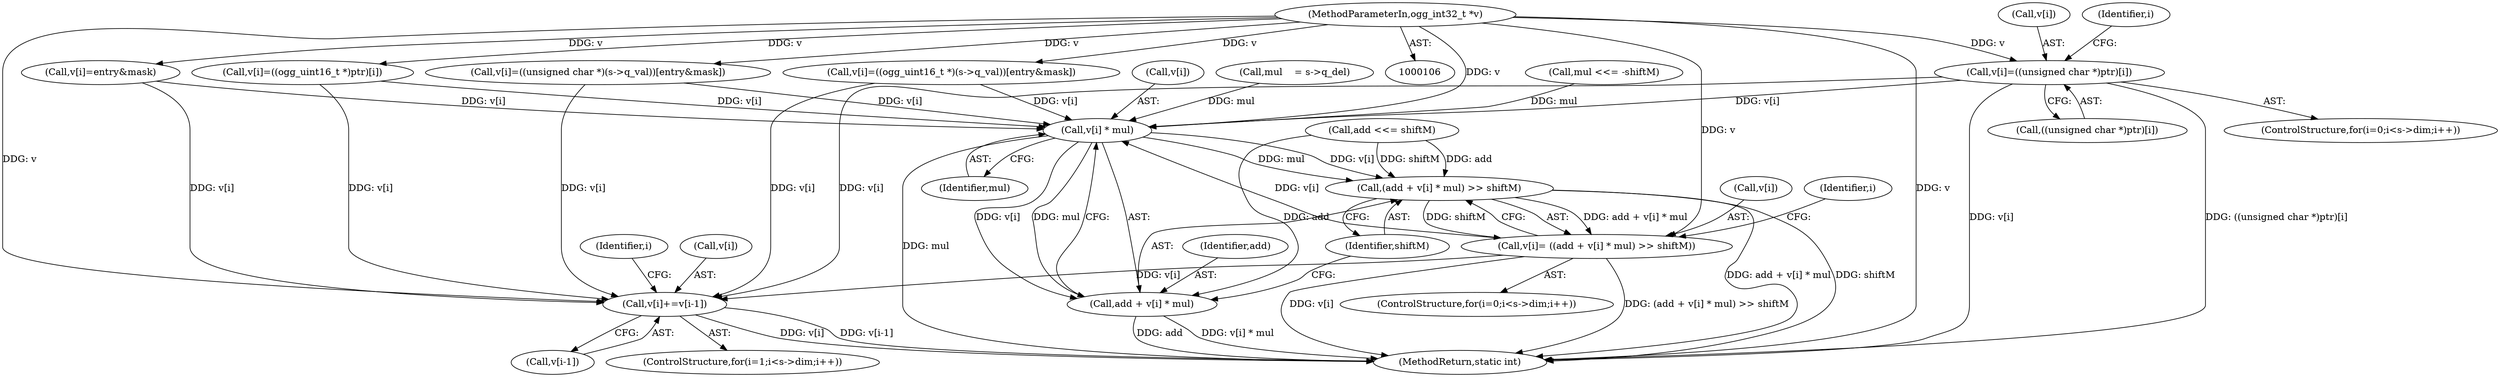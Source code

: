 digraph "1_Android_eeb4e45d5683f88488c083ecf142dc89bc3f0b47_1@array" {
"1000264" [label="(Call,v[i]=((unsigned char *)ptr)[i])"];
"1000109" [label="(MethodParameterIn,ogg_int32_t *v)"];
"1000376" [label="(Call,v[i] * mul)"];
"1000373" [label="(Call,(add + v[i] * mul) >> shiftM)"];
"1000369" [label="(Call,v[i]= ((add + v[i] * mul) >> shiftM))"];
"1000397" [label="(Call,v[i]+=v[i-1])"];
"1000374" [label="(Call,add + v[i] * mul)"];
"1000396" [label="(Identifier,i)"];
"1000369" [label="(Call,v[i]= ((add + v[i] * mul) >> shiftM))"];
"1000381" [label="(Identifier,shiftM)"];
"1000154" [label="(Call,v[i]=entry&mask)"];
"1000373" [label="(Call,(add + v[i] * mul) >> shiftM)"];
"1000268" [label="(Call,((unsigned char *)ptr)[i])"];
"1000348" [label="(Call,mul <<= -shiftM)"];
"1000408" [label="(MethodReturn,static int)"];
"1000265" [label="(Call,v[i])"];
"1000386" [label="(ControlStructure,for(i=1;i<s->dim;i++))"];
"1000375" [label="(Identifier,add)"];
"1000253" [label="(ControlStructure,for(i=0;i<s->dim;i++))"];
"1000374" [label="(Call,add + v[i] * mul)"];
"1000370" [label="(Call,v[i])"];
"1000397" [label="(Call,v[i]+=v[i-1])"];
"1000355" [label="(Call,add <<= shiftM)"];
"1000377" [label="(Call,v[i])"];
"1000197" [label="(Call,v[i]=((unsigned char *)(s->q_val))[entry&mask])"];
"1000211" [label="(Call,v[i]=((ogg_uint16_t *)(s->q_val))[entry&mask])"];
"1000401" [label="(Call,v[i-1])"];
"1000376" [label="(Call,v[i] * mul)"];
"1000398" [label="(Call,v[i])"];
"1000263" [label="(Identifier,i)"];
"1000318" [label="(Call,mul    = s->q_del)"];
"1000286" [label="(Call,v[i]=((ogg_uint16_t *)ptr)[i])"];
"1000264" [label="(Call,v[i]=((unsigned char *)ptr)[i])"];
"1000380" [label="(Identifier,mul)"];
"1000109" [label="(MethodParameterIn,ogg_int32_t *v)"];
"1000368" [label="(Identifier,i)"];
"1000358" [label="(ControlStructure,for(i=0;i<s->dim;i++))"];
"1000264" -> "1000253"  [label="AST: "];
"1000264" -> "1000268"  [label="CFG: "];
"1000265" -> "1000264"  [label="AST: "];
"1000268" -> "1000264"  [label="AST: "];
"1000263" -> "1000264"  [label="CFG: "];
"1000264" -> "1000408"  [label="DDG: v[i]"];
"1000264" -> "1000408"  [label="DDG: ((unsigned char *)ptr)[i]"];
"1000109" -> "1000264"  [label="DDG: v"];
"1000264" -> "1000376"  [label="DDG: v[i]"];
"1000264" -> "1000397"  [label="DDG: v[i]"];
"1000109" -> "1000106"  [label="AST: "];
"1000109" -> "1000408"  [label="DDG: v"];
"1000109" -> "1000154"  [label="DDG: v"];
"1000109" -> "1000197"  [label="DDG: v"];
"1000109" -> "1000211"  [label="DDG: v"];
"1000109" -> "1000286"  [label="DDG: v"];
"1000109" -> "1000369"  [label="DDG: v"];
"1000109" -> "1000376"  [label="DDG: v"];
"1000109" -> "1000397"  [label="DDG: v"];
"1000376" -> "1000374"  [label="AST: "];
"1000376" -> "1000380"  [label="CFG: "];
"1000377" -> "1000376"  [label="AST: "];
"1000380" -> "1000376"  [label="AST: "];
"1000374" -> "1000376"  [label="CFG: "];
"1000376" -> "1000408"  [label="DDG: mul"];
"1000376" -> "1000373"  [label="DDG: v[i]"];
"1000376" -> "1000373"  [label="DDG: mul"];
"1000376" -> "1000374"  [label="DDG: v[i]"];
"1000376" -> "1000374"  [label="DDG: mul"];
"1000369" -> "1000376"  [label="DDG: v[i]"];
"1000286" -> "1000376"  [label="DDG: v[i]"];
"1000154" -> "1000376"  [label="DDG: v[i]"];
"1000211" -> "1000376"  [label="DDG: v[i]"];
"1000197" -> "1000376"  [label="DDG: v[i]"];
"1000348" -> "1000376"  [label="DDG: mul"];
"1000318" -> "1000376"  [label="DDG: mul"];
"1000373" -> "1000369"  [label="AST: "];
"1000373" -> "1000381"  [label="CFG: "];
"1000374" -> "1000373"  [label="AST: "];
"1000381" -> "1000373"  [label="AST: "];
"1000369" -> "1000373"  [label="CFG: "];
"1000373" -> "1000408"  [label="DDG: add + v[i] * mul"];
"1000373" -> "1000408"  [label="DDG: shiftM"];
"1000373" -> "1000369"  [label="DDG: add + v[i] * mul"];
"1000373" -> "1000369"  [label="DDG: shiftM"];
"1000355" -> "1000373"  [label="DDG: add"];
"1000355" -> "1000373"  [label="DDG: shiftM"];
"1000369" -> "1000358"  [label="AST: "];
"1000370" -> "1000369"  [label="AST: "];
"1000368" -> "1000369"  [label="CFG: "];
"1000369" -> "1000408"  [label="DDG: v[i]"];
"1000369" -> "1000408"  [label="DDG: (add + v[i] * mul) >> shiftM"];
"1000369" -> "1000397"  [label="DDG: v[i]"];
"1000397" -> "1000386"  [label="AST: "];
"1000397" -> "1000401"  [label="CFG: "];
"1000398" -> "1000397"  [label="AST: "];
"1000401" -> "1000397"  [label="AST: "];
"1000396" -> "1000397"  [label="CFG: "];
"1000397" -> "1000408"  [label="DDG: v[i]"];
"1000397" -> "1000408"  [label="DDG: v[i-1]"];
"1000286" -> "1000397"  [label="DDG: v[i]"];
"1000154" -> "1000397"  [label="DDG: v[i]"];
"1000211" -> "1000397"  [label="DDG: v[i]"];
"1000197" -> "1000397"  [label="DDG: v[i]"];
"1000375" -> "1000374"  [label="AST: "];
"1000381" -> "1000374"  [label="CFG: "];
"1000374" -> "1000408"  [label="DDG: v[i] * mul"];
"1000374" -> "1000408"  [label="DDG: add"];
"1000355" -> "1000374"  [label="DDG: add"];
}
